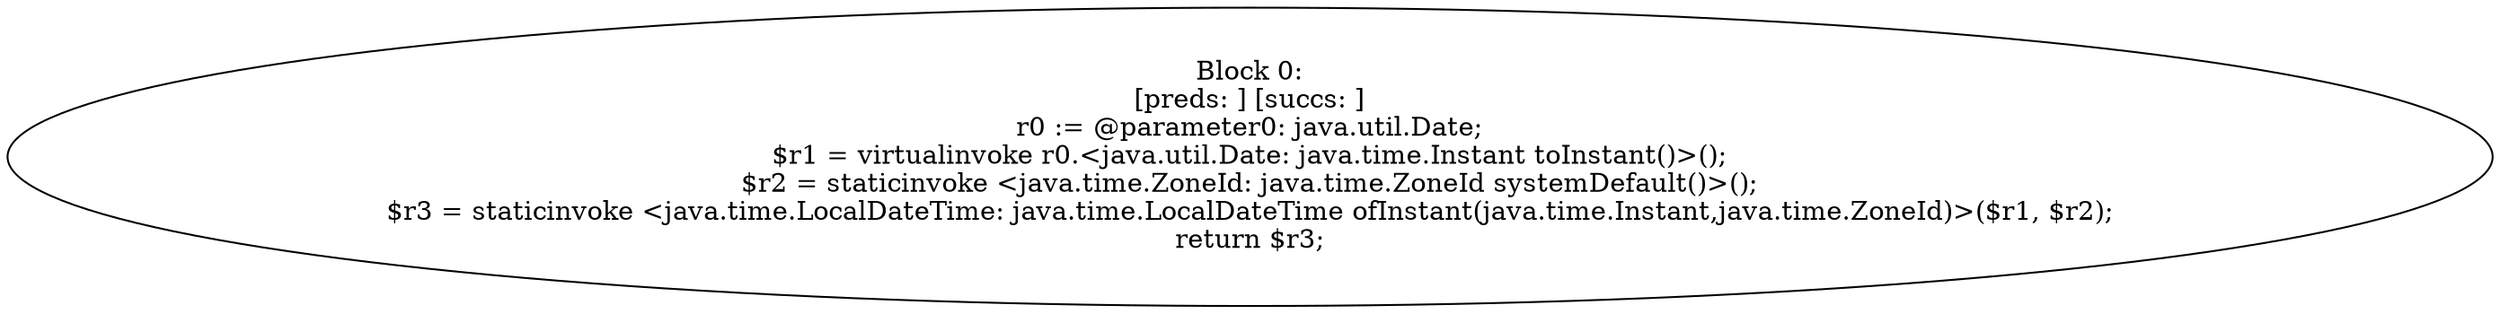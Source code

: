digraph "unitGraph" {
    "Block 0:
[preds: ] [succs: ]
r0 := @parameter0: java.util.Date;
$r1 = virtualinvoke r0.<java.util.Date: java.time.Instant toInstant()>();
$r2 = staticinvoke <java.time.ZoneId: java.time.ZoneId systemDefault()>();
$r3 = staticinvoke <java.time.LocalDateTime: java.time.LocalDateTime ofInstant(java.time.Instant,java.time.ZoneId)>($r1, $r2);
return $r3;
"
}
